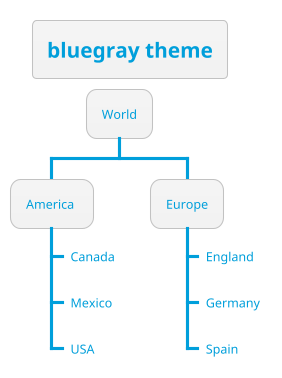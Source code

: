 ' Do not edit
' Theme Gallery
' autogenerated by script
'
@startwbs
!theme bluegray
title bluegray theme
* World
** America 
***_ Canada 
***_ Mexico
***_ USA
** Europe
***_  England
***_  Germany
***_  Spain
@endwbs
